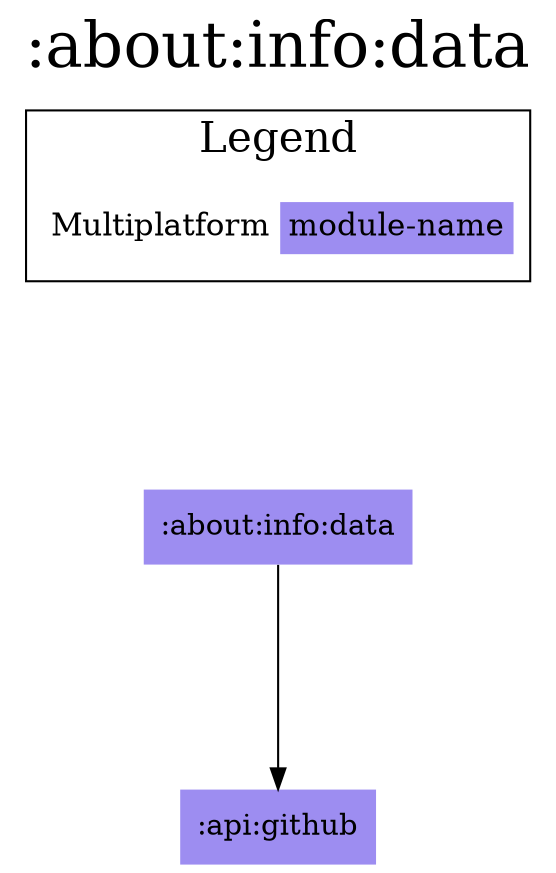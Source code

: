 digraph {
edge ["dir"="forward"]
graph ["dpi"="100","label"=":about:info:data","labelloc"="t","fontsize"="30","ranksep"="1.5","rankdir"="TB"]
node ["style"="filled"]
":about:info:data" ["fillcolor"="#9D8DF1","shape"="none"]
":api:github" ["fillcolor"="#9D8DF1","shape"="none"]
{
edge ["dir"="none"]
graph ["rank"="same"]
}
":about:info:data" -> ":api:github"
subgraph "cluster_legend" {
edge ["dir"="none"]
graph ["label"="Legend","fontsize"="20"]
"Legend" ["style"="filled","fillcolor"="#FFFFFF","shape"="none","margin"="0","fontsize"="15","label"=<
<TABLE BORDER="0" CELLBORDER="0" CELLSPACING="0" CELLPADDING="4">
<TR><TD>Multiplatform</TD><TD BGCOLOR="#9D8DF1">module-name</TD></TR>
</TABLE>
>]
} -> ":about:info:data" ["style"="invis"]
}
